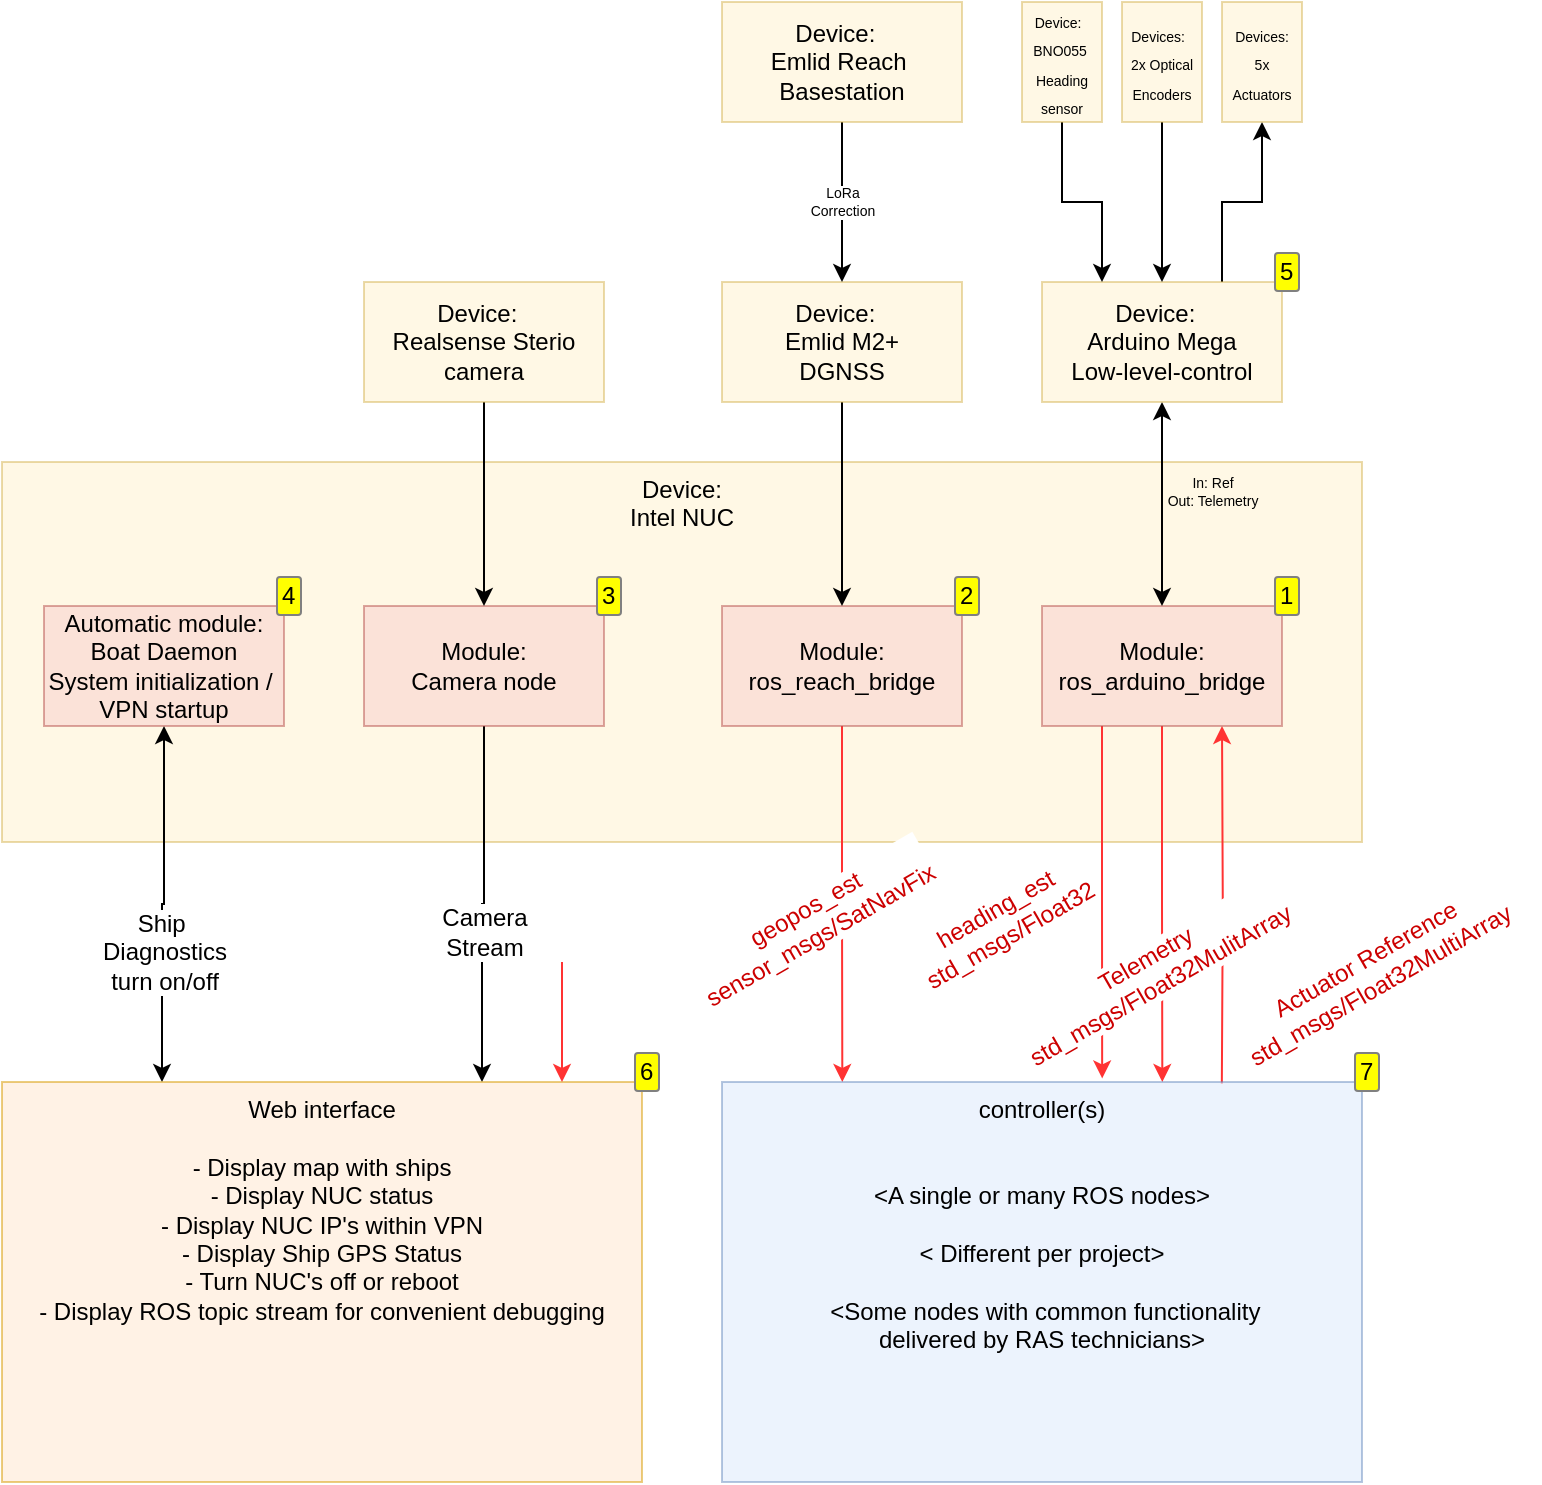 <mxfile version="20.8.5" type="github">
  <diagram id="KDcf2nXJB1mKlAuJqFb7" name="Page-1">
    <mxGraphModel dx="1247" dy="697" grid="1" gridSize="10" guides="1" tooltips="1" connect="1" arrows="1" fold="1" page="1" pageScale="1" pageWidth="827" pageHeight="1169" math="0" shadow="0">
      <root>
        <mxCell id="0" />
        <mxCell id="1" parent="0" />
        <mxCell id="jLuUw6s6XqRlDvAC9cUW-1" value="Device:&lt;br&gt;Intel NUC" style="rounded=0;whiteSpace=wrap;html=1;fillColor=#fff2cc;strokeColor=#d6b656;opacity=50;verticalAlign=top;" vertex="1" parent="1">
          <mxGeometry x="120" y="330" width="680" height="190" as="geometry" />
        </mxCell>
        <mxCell id="jLuUw6s6XqRlDvAC9cUW-59" style="edgeStyle=orthogonalEdgeStyle;rounded=0;sketch=0;orthogonalLoop=1;jettySize=auto;html=1;exitX=0.781;exitY=0.004;exitDx=0;exitDy=0;entryX=0.75;entryY=1;entryDx=0;entryDy=0;shadow=0;strokeColor=#ff3333;fontSize=7;fontColor=#000000;startArrow=none;startFill=0;targetPerimeterSpacing=0;fillColor=#f8cecc;exitPerimeter=0;" edge="1" parent="1" target="jLuUw6s6XqRlDvAC9cUW-4">
          <mxGeometry relative="1" as="geometry">
            <mxPoint x="729.92" y="640.8" as="sourcePoint" />
            <Array as="points" />
          </mxGeometry>
        </mxCell>
        <mxCell id="jLuUw6s6XqRlDvAC9cUW-9" style="edgeStyle=orthogonalEdgeStyle;rounded=0;sketch=0;orthogonalLoop=1;jettySize=auto;html=1;exitX=0.25;exitY=1;exitDx=0;exitDy=0;shadow=0;startArrow=none;startFill=0;targetPerimeterSpacing=0;fillColor=#f8cecc;strokeColor=#FF3333;entryX=0.594;entryY=-0.009;entryDx=0;entryDy=0;entryPerimeter=0;" edge="1" parent="1" source="jLuUw6s6XqRlDvAC9cUW-4">
          <mxGeometry relative="1" as="geometry">
            <mxPoint x="670.08" y="638.2" as="targetPoint" />
          </mxGeometry>
        </mxCell>
        <mxCell id="jLuUw6s6XqRlDvAC9cUW-58" style="edgeStyle=orthogonalEdgeStyle;rounded=0;sketch=0;orthogonalLoop=1;jettySize=auto;html=1;shadow=0;strokeColor=#ff3333;fontSize=7;fontColor=#000000;startArrow=none;startFill=0;targetPerimeterSpacing=0;fillColor=#f8cecc;entryX=0.688;entryY=0;entryDx=0;entryDy=0;entryPerimeter=0;" edge="1" parent="1" source="jLuUw6s6XqRlDvAC9cUW-4">
          <mxGeometry relative="1" as="geometry">
            <mxPoint x="700.16" y="640" as="targetPoint" />
          </mxGeometry>
        </mxCell>
        <mxCell id="jLuUw6s6XqRlDvAC9cUW-4" value="Module:&lt;br&gt;ros_arduino_bridge" style="rounded=0;whiteSpace=wrap;html=1;fillColor=#f8cecc;opacity=50;strokeColor=#b85450;enumerate=1;" vertex="1" parent="1">
          <mxGeometry x="640" y="402" width="120" height="60" as="geometry" />
        </mxCell>
        <mxCell id="jLuUw6s6XqRlDvAC9cUW-10" value="&lt;font color=&quot;#cc0000&quot;&gt;heading_est&lt;br&gt;std_msgs/Float32&lt;/font&gt;" style="text;html=1;align=center;verticalAlign=middle;resizable=0;points=[];autosize=1;rotation=-30;labelBackgroundColor=default;" vertex="1" parent="1">
          <mxGeometry x="560" y="540" width="120" height="40" as="geometry" />
        </mxCell>
        <mxCell id="jLuUw6s6XqRlDvAC9cUW-24" style="edgeStyle=orthogonalEdgeStyle;rounded=0;sketch=0;orthogonalLoop=1;jettySize=auto;html=1;shadow=0;startArrow=none;startFill=0;targetPerimeterSpacing=0;fillColor=#f8cecc;strokeColor=#FF3333;entryX=0.188;entryY=0;entryDx=0;entryDy=0;entryPerimeter=0;" edge="1" parent="1" source="jLuUw6s6XqRlDvAC9cUW-11">
          <mxGeometry relative="1" as="geometry">
            <mxPoint x="540.16" y="640" as="targetPoint" />
          </mxGeometry>
        </mxCell>
        <mxCell id="jLuUw6s6XqRlDvAC9cUW-11" value="Module:&lt;br&gt;ros_reach_bridge" style="rounded=0;whiteSpace=wrap;html=1;fillColor=#f8cecc;opacity=50;strokeColor=#b85450;enumerate=1;" vertex="1" parent="1">
          <mxGeometry x="480" y="402" width="120" height="60" as="geometry" />
        </mxCell>
        <mxCell id="jLuUw6s6XqRlDvAC9cUW-28" style="edgeStyle=orthogonalEdgeStyle;rounded=0;sketch=0;orthogonalLoop=1;jettySize=auto;html=1;entryX=0.75;entryY=0;entryDx=0;entryDy=0;shadow=0;fontSize=12;startArrow=none;startFill=0;targetPerimeterSpacing=0;" edge="1" parent="1" source="jLuUw6s6XqRlDvAC9cUW-12" target="jLuUw6s6XqRlDvAC9cUW-26">
          <mxGeometry relative="1" as="geometry" />
        </mxCell>
        <mxCell id="jLuUw6s6XqRlDvAC9cUW-12" value="Module:&lt;br&gt;Camera node" style="rounded=0;whiteSpace=wrap;html=1;fillColor=#f8cecc;opacity=50;strokeColor=#b85450;enumerate=1;" vertex="1" parent="1">
          <mxGeometry x="301" y="402" width="120" height="60" as="geometry" />
        </mxCell>
        <mxCell id="jLuUw6s6XqRlDvAC9cUW-43" style="edgeStyle=orthogonalEdgeStyle;rounded=0;sketch=0;orthogonalLoop=1;jettySize=auto;html=1;entryX=0.25;entryY=0;entryDx=0;entryDy=0;shadow=0;strokeColor=#000000;fontSize=12;fontColor=#CC0000;startArrow=classic;startFill=1;targetPerimeterSpacing=0;" edge="1" parent="1" source="jLuUw6s6XqRlDvAC9cUW-13" target="jLuUw6s6XqRlDvAC9cUW-26">
          <mxGeometry relative="1" as="geometry" />
        </mxCell>
        <mxCell id="jLuUw6s6XqRlDvAC9cUW-13" value="Automatic module:&lt;br&gt;Boat Daemon&lt;br&gt;System initialization /&amp;nbsp;&lt;br&gt;VPN startup" style="rounded=0;whiteSpace=wrap;html=1;fillColor=#f8cecc;opacity=50;strokeColor=#b85450;enumerate=1;" vertex="1" parent="1">
          <mxGeometry x="141" y="402" width="120" height="60" as="geometry" />
        </mxCell>
        <mxCell id="jLuUw6s6XqRlDvAC9cUW-23" style="edgeStyle=orthogonalEdgeStyle;rounded=0;sketch=0;orthogonalLoop=1;jettySize=auto;html=1;shadow=0;startArrow=classic;startFill=1;targetPerimeterSpacing=0;" edge="1" parent="1" source="jLuUw6s6XqRlDvAC9cUW-15" target="jLuUw6s6XqRlDvAC9cUW-4">
          <mxGeometry relative="1" as="geometry" />
        </mxCell>
        <mxCell id="jLuUw6s6XqRlDvAC9cUW-52" style="edgeStyle=orthogonalEdgeStyle;rounded=0;sketch=0;orthogonalLoop=1;jettySize=auto;html=1;exitX=0.75;exitY=0;exitDx=0;exitDy=0;shadow=0;strokeColor=#000000;fontSize=7;fontColor=#000000;startArrow=none;startFill=0;targetPerimeterSpacing=0;" edge="1" parent="1" source="jLuUw6s6XqRlDvAC9cUW-15" target="jLuUw6s6XqRlDvAC9cUW-50">
          <mxGeometry relative="1" as="geometry" />
        </mxCell>
        <mxCell id="jLuUw6s6XqRlDvAC9cUW-15" value="Device:&amp;nbsp;&amp;nbsp;&lt;br&gt;Arduino Mega&lt;br&gt;Low-level-control" style="rounded=0;whiteSpace=wrap;html=1;fillColor=#fff2cc;opacity=50;strokeColor=#d6b656;enumerate=1;" vertex="1" parent="1">
          <mxGeometry x="640" y="240" width="120" height="60" as="geometry" />
        </mxCell>
        <mxCell id="jLuUw6s6XqRlDvAC9cUW-21" style="edgeStyle=orthogonalEdgeStyle;rounded=0;sketch=0;orthogonalLoop=1;jettySize=auto;html=1;entryX=0.5;entryY=0;entryDx=0;entryDy=0;shadow=0;startArrow=none;startFill=0;targetPerimeterSpacing=0;" edge="1" parent="1" source="jLuUw6s6XqRlDvAC9cUW-17" target="jLuUw6s6XqRlDvAC9cUW-11">
          <mxGeometry relative="1" as="geometry" />
        </mxCell>
        <mxCell id="jLuUw6s6XqRlDvAC9cUW-17" value="Device:&amp;nbsp;&amp;nbsp;&lt;br&gt;Emlid M2+&lt;br&gt;DGNSS" style="rounded=0;whiteSpace=wrap;html=1;fillColor=#fff2cc;opacity=50;strokeColor=#d6b656;" vertex="1" parent="1">
          <mxGeometry x="480" y="240" width="120" height="60" as="geometry" />
        </mxCell>
        <mxCell id="jLuUw6s6XqRlDvAC9cUW-22" style="edgeStyle=orthogonalEdgeStyle;rounded=0;sketch=0;orthogonalLoop=1;jettySize=auto;html=1;shadow=0;startArrow=none;startFill=0;targetPerimeterSpacing=0;" edge="1" parent="1" source="jLuUw6s6XqRlDvAC9cUW-19" target="jLuUw6s6XqRlDvAC9cUW-12">
          <mxGeometry relative="1" as="geometry" />
        </mxCell>
        <mxCell id="jLuUw6s6XqRlDvAC9cUW-19" value="Device:&amp;nbsp;&amp;nbsp;&lt;br&gt;Realsense Sterio&lt;br&gt;camera" style="rounded=0;whiteSpace=wrap;html=1;fillColor=#fff2cc;opacity=50;strokeColor=#d6b656;" vertex="1" parent="1">
          <mxGeometry x="301" y="240" width="120" height="60" as="geometry" />
        </mxCell>
        <mxCell id="jLuUw6s6XqRlDvAC9cUW-25" value="&lt;font color=&quot;#cc0000&quot;&gt;geopos_est&lt;br&gt;sensor_msgs/SatNavFix&lt;/font&gt;" style="text;html=1;align=center;verticalAlign=middle;resizable=0;points=[];autosize=1;rotation=-30;labelBackgroundColor=default;" vertex="1" parent="1">
          <mxGeometry x="450" y="540" width="150" height="40" as="geometry" />
        </mxCell>
        <mxCell id="jLuUw6s6XqRlDvAC9cUW-26" value="Web interface&lt;br&gt;&lt;br&gt;- Display map with ships&lt;br&gt;- Display NUC status&lt;br&gt;- Display NUC IP&#39;s within VPN&lt;br&gt;- Display Ship GPS Status&lt;br&gt;- Turn NUC&#39;s off or reboot&lt;br&gt;- Display ROS topic stream for convenient debugging" style="rounded=0;whiteSpace=wrap;html=1;fillColor=#ffe6cc;opacity=50;strokeColor=#d79b00;verticalAlign=top;enumerate=1;" vertex="1" parent="1">
          <mxGeometry x="120" y="640" width="320" height="200" as="geometry" />
        </mxCell>
        <mxCell id="jLuUw6s6XqRlDvAC9cUW-30" value="Camera&lt;br&gt;Stream" style="text;html=1;align=center;verticalAlign=middle;resizable=0;points=[];autosize=1;strokeColor=none;fillColor=none;fontSize=12;labelBackgroundColor=default;" vertex="1" parent="1">
          <mxGeometry x="326" y="545" width="70" height="40" as="geometry" />
        </mxCell>
        <mxCell id="jLuUw6s6XqRlDvAC9cUW-31" value="&lt;font color=&quot;#cc0000&quot;&gt;Telemetry&lt;br style=&quot;border-color: var(--border-color);&quot;&gt;&lt;span style=&quot;&quot;&gt;std_msgs/Float32MulitArray&lt;/span&gt;&lt;/font&gt;" style="text;html=1;align=center;verticalAlign=middle;resizable=0;points=[];autosize=1;fontSize=12;rotation=-30;labelBackgroundColor=default;" vertex="1" parent="1">
          <mxGeometry x="610" y="565" width="170" height="40" as="geometry" />
        </mxCell>
        <mxCell id="jLuUw6s6XqRlDvAC9cUW-37" value="" style="endArrow=classic;html=1;rounded=0;shadow=0;sketch=0;strokeColor=#FF3333;fontSize=12;fontColor=#CC0000;targetPerimeterSpacing=0;" edge="1" parent="1">
          <mxGeometry width="50" height="50" relative="1" as="geometry">
            <mxPoint x="400" y="580" as="sourcePoint" />
            <mxPoint x="400" y="640" as="targetPoint" />
          </mxGeometry>
        </mxCell>
        <mxCell id="jLuUw6s6XqRlDvAC9cUW-44" value="&lt;font color=&quot;#000000&quot;&gt;Ship&amp;nbsp;&lt;br&gt;Diagnostics&lt;br&gt;turn on/off&lt;/font&gt;" style="text;html=1;align=center;verticalAlign=middle;resizable=0;points=[];autosize=1;strokeColor=none;fillColor=none;fontSize=12;fontColor=#CC0000;labelBackgroundColor=default;" vertex="1" parent="1">
          <mxGeometry x="156" y="545" width="90" height="60" as="geometry" />
        </mxCell>
        <mxCell id="jLuUw6s6XqRlDvAC9cUW-48" style="edgeStyle=orthogonalEdgeStyle;rounded=0;sketch=0;orthogonalLoop=1;jettySize=auto;html=1;entryX=0.25;entryY=0;entryDx=0;entryDy=0;shadow=0;strokeColor=#000000;fontSize=7;fontColor=#000000;startArrow=none;startFill=0;targetPerimeterSpacing=0;" edge="1" parent="1" source="jLuUw6s6XqRlDvAC9cUW-47" target="jLuUw6s6XqRlDvAC9cUW-15">
          <mxGeometry relative="1" as="geometry" />
        </mxCell>
        <mxCell id="jLuUw6s6XqRlDvAC9cUW-47" value="&lt;font style=&quot;font-size: 7px;&quot;&gt;Device:&amp;nbsp;&amp;nbsp;&lt;br&gt;BNO055&amp;nbsp;&lt;br&gt;Heading sensor&lt;/font&gt;" style="rounded=0;whiteSpace=wrap;html=1;fillColor=#fff2cc;opacity=50;strokeColor=#d6b656;" vertex="1" parent="1">
          <mxGeometry x="630" y="100" width="40" height="60" as="geometry" />
        </mxCell>
        <mxCell id="jLuUw6s6XqRlDvAC9cUW-51" style="edgeStyle=orthogonalEdgeStyle;rounded=0;sketch=0;orthogonalLoop=1;jettySize=auto;html=1;entryX=0.5;entryY=0;entryDx=0;entryDy=0;shadow=0;strokeColor=#000000;fontSize=7;fontColor=#000000;startArrow=none;startFill=0;targetPerimeterSpacing=0;" edge="1" parent="1" source="jLuUw6s6XqRlDvAC9cUW-49" target="jLuUw6s6XqRlDvAC9cUW-15">
          <mxGeometry relative="1" as="geometry" />
        </mxCell>
        <mxCell id="jLuUw6s6XqRlDvAC9cUW-49" value="&lt;font style=&quot;font-size: 7px;&quot;&gt;Devices:&amp;nbsp;&amp;nbsp;&lt;br&gt;2x Optical&lt;br&gt;Encoders&lt;br&gt;&lt;/font&gt;" style="rounded=0;whiteSpace=wrap;html=1;fillColor=#fff2cc;opacity=50;strokeColor=#d6b656;" vertex="1" parent="1">
          <mxGeometry x="680" y="100" width="40" height="60" as="geometry" />
        </mxCell>
        <mxCell id="jLuUw6s6XqRlDvAC9cUW-50" value="&lt;font style=&quot;font-size: 7px;&quot;&gt;Devices:&lt;br&gt;5x Actuators&lt;br&gt;&lt;/font&gt;" style="rounded=0;whiteSpace=wrap;html=1;fillColor=#fff2cc;opacity=50;strokeColor=#d6b656;" vertex="1" parent="1">
          <mxGeometry x="730" y="100" width="40" height="60" as="geometry" />
        </mxCell>
        <mxCell id="jLuUw6s6XqRlDvAC9cUW-53" value="In: Ref&lt;br&gt;Out: Telemetry" style="text;html=1;align=center;verticalAlign=middle;resizable=0;points=[];autosize=1;strokeColor=none;fillColor=none;fontSize=7;fontColor=#000000;labelBackgroundColor=none;" vertex="1" parent="1">
          <mxGeometry x="690" y="330" width="70" height="30" as="geometry" />
        </mxCell>
        <mxCell id="jLuUw6s6XqRlDvAC9cUW-55" style="edgeStyle=orthogonalEdgeStyle;rounded=0;sketch=0;orthogonalLoop=1;jettySize=auto;html=1;entryX=0.5;entryY=0;entryDx=0;entryDy=0;shadow=0;strokeColor=#000000;fontSize=7;fontColor=#000000;startArrow=none;startFill=0;targetPerimeterSpacing=0;" edge="1" parent="1" source="jLuUw6s6XqRlDvAC9cUW-54" target="jLuUw6s6XqRlDvAC9cUW-17">
          <mxGeometry relative="1" as="geometry" />
        </mxCell>
        <mxCell id="jLuUw6s6XqRlDvAC9cUW-54" value="Device:&amp;nbsp;&amp;nbsp;&lt;br&gt;Emlid Reach&amp;nbsp;&lt;br&gt;Basestation" style="rounded=0;whiteSpace=wrap;html=1;fillColor=#fff2cc;opacity=50;strokeColor=#d6b656;" vertex="1" parent="1">
          <mxGeometry x="480" y="100" width="120" height="60" as="geometry" />
        </mxCell>
        <mxCell id="jLuUw6s6XqRlDvAC9cUW-56" value="LoRa&lt;br&gt;Correction" style="text;html=1;align=center;verticalAlign=middle;resizable=0;points=[];autosize=1;strokeColor=none;fillColor=none;fontSize=7;fontColor=#000000;labelBackgroundColor=default;" vertex="1" parent="1">
          <mxGeometry x="510" y="185" width="60" height="30" as="geometry" />
        </mxCell>
        <mxCell id="jLuUw6s6XqRlDvAC9cUW-60" value="&lt;font color=&quot;#cc0000&quot;&gt;Actuator Reference&lt;br&gt;std_msgs/Float32MultiArray&lt;br&gt;&lt;/font&gt;" style="text;html=1;align=center;verticalAlign=middle;resizable=0;points=[];autosize=1;fontSize=12;rotation=-30;labelBackgroundColor=default;" vertex="1" parent="1">
          <mxGeometry x="720" y="565" width="170" height="40" as="geometry" />
        </mxCell>
        <mxCell id="jLuUw6s6XqRlDvAC9cUW-62" value="controller(s)&lt;br&gt;&lt;br&gt;&lt;br&gt;&amp;lt;A single or many ROS nodes&amp;gt;&lt;br&gt;&lt;br&gt;&amp;lt; Different per project&amp;gt;&lt;br&gt;&lt;br&gt;&amp;nbsp;&amp;lt;Some nodes with common functionality &lt;br&gt;delivered by RAS technicians&amp;gt;" style="rounded=0;whiteSpace=wrap;html=1;fillColor=#dae8fc;opacity=50;strokeColor=#6c8ebf;verticalAlign=top;enumerate=1;" vertex="1" parent="1">
          <mxGeometry x="480" y="640" width="320" height="200" as="geometry" />
        </mxCell>
      </root>
    </mxGraphModel>
  </diagram>
</mxfile>
